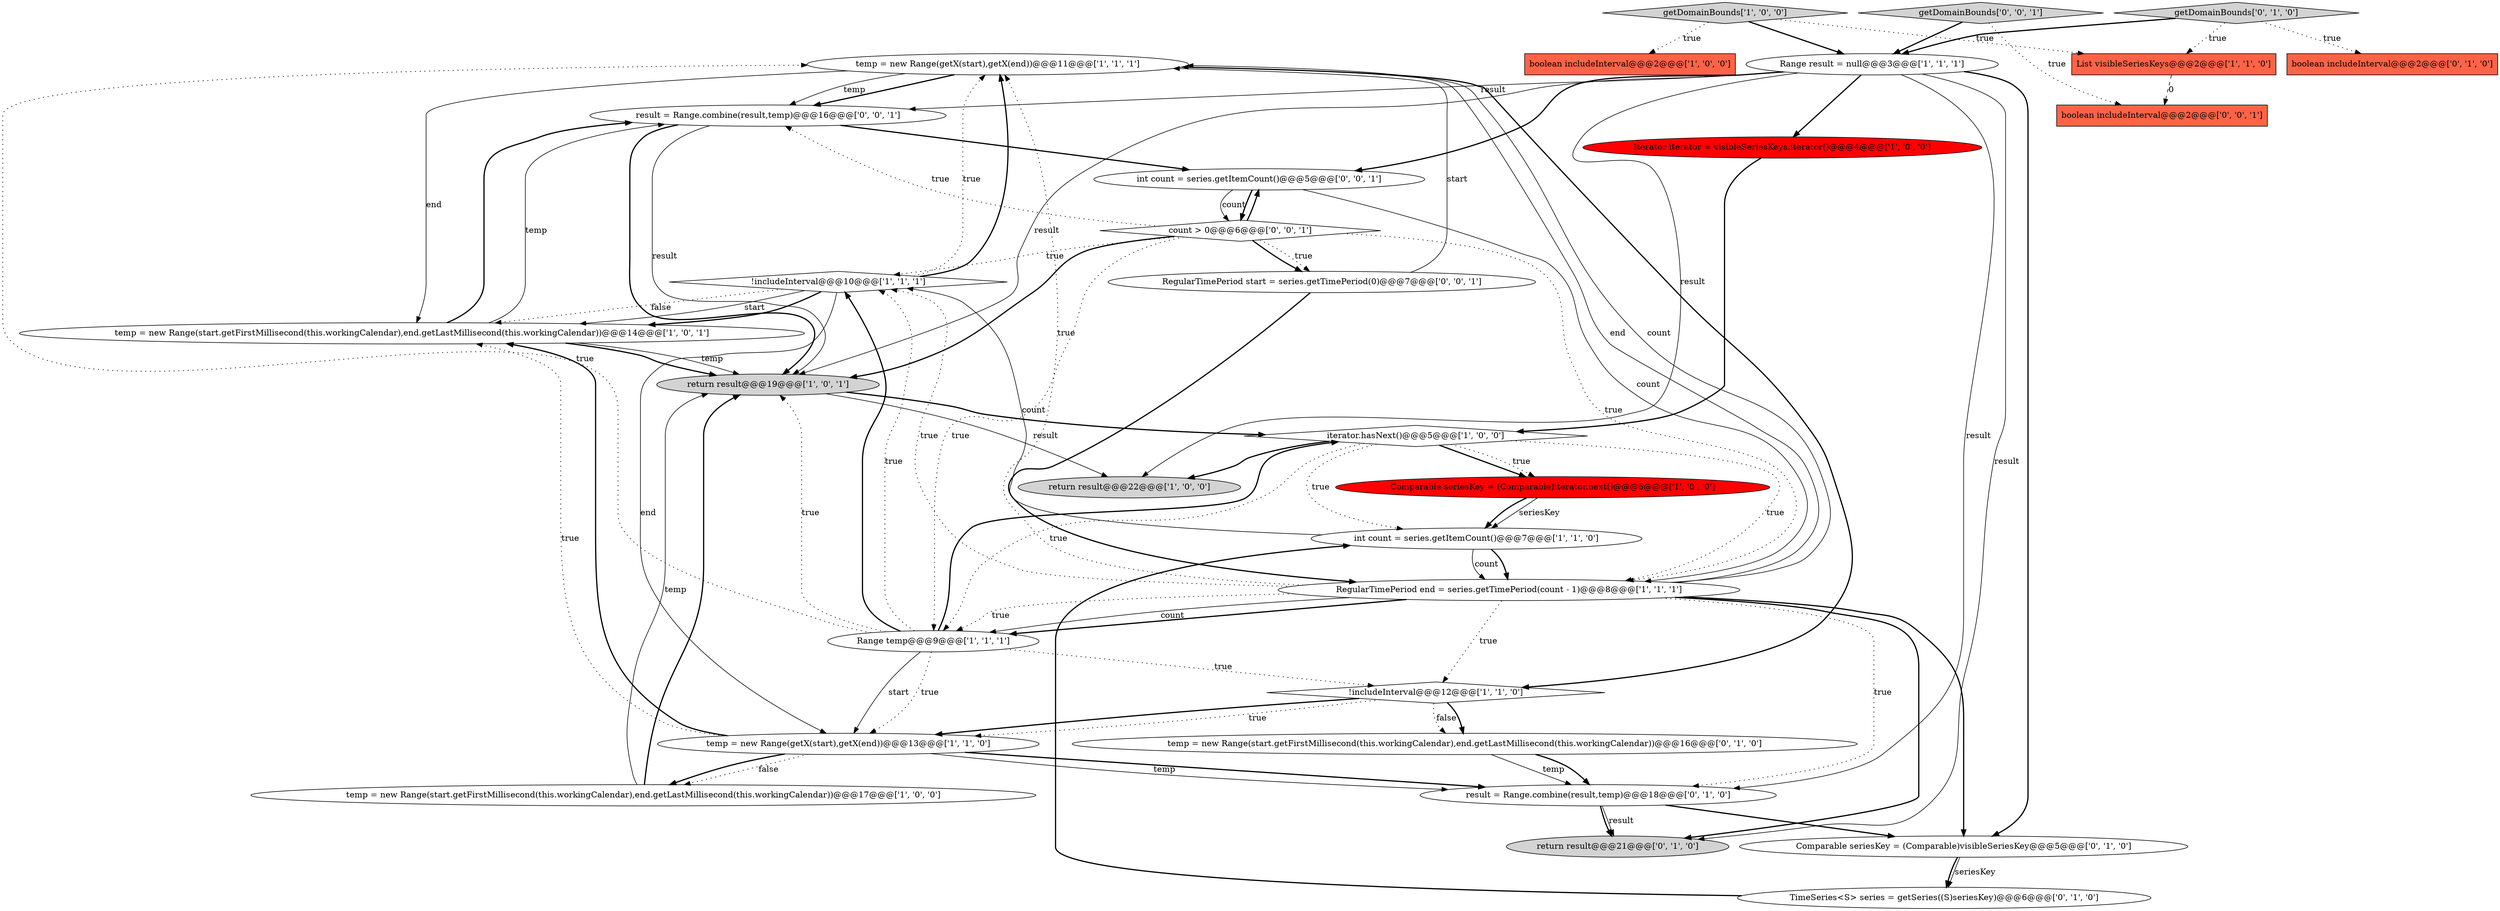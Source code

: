 digraph {
13 [style = filled, label = "temp = new Range(getX(start),getX(end))@@@11@@@['1', '1', '1']", fillcolor = white, shape = ellipse image = "AAA0AAABBB1BBB"];
24 [style = filled, label = "return result@@@21@@@['0', '1', '0']", fillcolor = lightgray, shape = ellipse image = "AAA0AAABBB2BBB"];
9 [style = filled, label = "boolean includeInterval@@@2@@@['1', '0', '0']", fillcolor = tomato, shape = box image = "AAA0AAABBB1BBB"];
2 [style = filled, label = "!includeInterval@@@10@@@['1', '1', '1']", fillcolor = white, shape = diamond image = "AAA0AAABBB1BBB"];
7 [style = filled, label = "Comparable seriesKey = (Comparable)iterator.next()@@@6@@@['1', '0', '0']", fillcolor = red, shape = ellipse image = "AAA1AAABBB1BBB"];
25 [style = filled, label = "int count = series.getItemCount()@@@5@@@['0', '0', '1']", fillcolor = white, shape = ellipse image = "AAA0AAABBB3BBB"];
22 [style = filled, label = "Comparable seriesKey = (Comparable)visibleSeriesKey@@@5@@@['0', '1', '0']", fillcolor = white, shape = ellipse image = "AAA0AAABBB2BBB"];
28 [style = filled, label = "boolean includeInterval@@@2@@@['0', '0', '1']", fillcolor = tomato, shape = box image = "AAA0AAABBB3BBB"];
15 [style = filled, label = "temp = new Range(start.getFirstMillisecond(this.workingCalendar),end.getLastMillisecond(this.workingCalendar))@@@17@@@['1', '0', '0']", fillcolor = white, shape = ellipse image = "AAA0AAABBB1BBB"];
0 [style = filled, label = "Range result = null@@@3@@@['1', '1', '1']", fillcolor = white, shape = ellipse image = "AAA0AAABBB1BBB"];
3 [style = filled, label = "return result@@@19@@@['1', '0', '1']", fillcolor = lightgray, shape = ellipse image = "AAA0AAABBB1BBB"];
16 [style = filled, label = "List visibleSeriesKeys@@@2@@@['1', '1', '0']", fillcolor = tomato, shape = box image = "AAA0AAABBB1BBB"];
8 [style = filled, label = "temp = new Range(getX(start),getX(end))@@@13@@@['1', '1', '0']", fillcolor = white, shape = ellipse image = "AAA0AAABBB1BBB"];
30 [style = filled, label = "result = Range.combine(result,temp)@@@16@@@['0', '0', '1']", fillcolor = white, shape = ellipse image = "AAA0AAABBB3BBB"];
4 [style = filled, label = "return result@@@22@@@['1', '0', '0']", fillcolor = lightgray, shape = ellipse image = "AAA0AAABBB1BBB"];
29 [style = filled, label = "RegularTimePeriod start = series.getTimePeriod(0)@@@7@@@['0', '0', '1']", fillcolor = white, shape = ellipse image = "AAA0AAABBB3BBB"];
5 [style = filled, label = "int count = series.getItemCount()@@@7@@@['1', '1', '0']", fillcolor = white, shape = ellipse image = "AAA0AAABBB1BBB"];
17 [style = filled, label = "temp = new Range(start.getFirstMillisecond(this.workingCalendar),end.getLastMillisecond(this.workingCalendar))@@@14@@@['1', '0', '1']", fillcolor = white, shape = ellipse image = "AAA0AAABBB1BBB"];
20 [style = filled, label = "result = Range.combine(result,temp)@@@18@@@['0', '1', '0']", fillcolor = white, shape = ellipse image = "AAA0AAABBB2BBB"];
14 [style = filled, label = "Range temp@@@9@@@['1', '1', '1']", fillcolor = white, shape = ellipse image = "AAA0AAABBB1BBB"];
6 [style = filled, label = "getDomainBounds['1', '0', '0']", fillcolor = lightgray, shape = diamond image = "AAA0AAABBB1BBB"];
19 [style = filled, label = "temp = new Range(start.getFirstMillisecond(this.workingCalendar),end.getLastMillisecond(this.workingCalendar))@@@16@@@['0', '1', '0']", fillcolor = white, shape = ellipse image = "AAA0AAABBB2BBB"];
21 [style = filled, label = "TimeSeries<S> series = getSeries((S)seriesKey)@@@6@@@['0', '1', '0']", fillcolor = white, shape = ellipse image = "AAA0AAABBB2BBB"];
23 [style = filled, label = "getDomainBounds['0', '1', '0']", fillcolor = lightgray, shape = diamond image = "AAA0AAABBB2BBB"];
27 [style = filled, label = "count > 0@@@6@@@['0', '0', '1']", fillcolor = white, shape = diamond image = "AAA0AAABBB3BBB"];
18 [style = filled, label = "boolean includeInterval@@@2@@@['0', '1', '0']", fillcolor = tomato, shape = box image = "AAA0AAABBB2BBB"];
12 [style = filled, label = "!includeInterval@@@12@@@['1', '1', '0']", fillcolor = white, shape = diamond image = "AAA0AAABBB1BBB"];
1 [style = filled, label = "Iterator iterator = visibleSeriesKeys.iterator()@@@4@@@['1', '0', '0']", fillcolor = red, shape = ellipse image = "AAA1AAABBB1BBB"];
10 [style = filled, label = "iterator.hasNext()@@@5@@@['1', '0', '0']", fillcolor = white, shape = diamond image = "AAA0AAABBB1BBB"];
11 [style = filled, label = "RegularTimePeriod end = series.getTimePeriod(count - 1)@@@8@@@['1', '1', '1']", fillcolor = white, shape = ellipse image = "AAA0AAABBB1BBB"];
26 [style = filled, label = "getDomainBounds['0', '0', '1']", fillcolor = lightgray, shape = diamond image = "AAA0AAABBB3BBB"];
27->14 [style = dotted, label="true"];
11->14 [style = bold, label=""];
12->8 [style = dotted, label="true"];
11->12 [style = dotted, label="true"];
27->2 [style = dotted, label="true"];
11->2 [style = dotted, label="true"];
8->20 [style = bold, label=""];
23->18 [style = dotted, label="true"];
0->25 [style = bold, label=""];
26->28 [style = dotted, label="true"];
19->20 [style = solid, label="temp"];
17->3 [style = solid, label="temp"];
14->3 [style = dotted, label="true"];
0->3 [style = solid, label="result"];
25->27 [style = solid, label="count"];
0->24 [style = solid, label="result"];
22->21 [style = solid, label="seriesKey"];
16->28 [style = dashed, label="0"];
27->25 [style = bold, label=""];
0->30 [style = solid, label="result"];
14->2 [style = dotted, label="true"];
14->12 [style = dotted, label="true"];
19->20 [style = bold, label=""];
8->15 [style = dotted, label="false"];
8->17 [style = dotted, label="true"];
11->14 [style = dotted, label="true"];
14->10 [style = bold, label=""];
13->17 [style = solid, label="end"];
11->13 [style = dotted, label="true"];
0->20 [style = solid, label="result"];
10->7 [style = bold, label=""];
13->30 [style = solid, label="temp"];
20->24 [style = solid, label="result"];
8->17 [style = bold, label=""];
25->27 [style = bold, label=""];
3->10 [style = bold, label=""];
26->0 [style = bold, label=""];
7->5 [style = bold, label=""];
13->12 [style = bold, label=""];
11->13 [style = solid, label="end"];
2->17 [style = solid, label="start"];
27->29 [style = dotted, label="true"];
15->3 [style = solid, label="temp"];
5->11 [style = bold, label=""];
27->29 [style = bold, label=""];
17->30 [style = solid, label="temp"];
3->4 [style = solid, label="result"];
29->11 [style = bold, label=""];
5->2 [style = solid, label="count"];
2->17 [style = bold, label=""];
23->16 [style = dotted, label="true"];
8->15 [style = bold, label=""];
11->13 [style = solid, label="count"];
29->13 [style = solid, label="start"];
15->3 [style = bold, label=""];
11->24 [style = bold, label=""];
23->0 [style = bold, label=""];
21->5 [style = bold, label=""];
11->20 [style = dotted, label="true"];
30->3 [style = bold, label=""];
10->11 [style = dotted, label="true"];
6->9 [style = dotted, label="true"];
12->8 [style = bold, label=""];
0->1 [style = bold, label=""];
14->8 [style = solid, label="start"];
30->3 [style = solid, label="result"];
14->8 [style = dotted, label="true"];
17->3 [style = bold, label=""];
11->22 [style = bold, label=""];
14->2 [style = bold, label=""];
2->17 [style = dotted, label="false"];
12->19 [style = dotted, label="false"];
27->3 [style = bold, label=""];
22->21 [style = bold, label=""];
30->25 [style = bold, label=""];
17->30 [style = bold, label=""];
6->0 [style = bold, label=""];
13->30 [style = bold, label=""];
10->5 [style = dotted, label="true"];
14->13 [style = dotted, label="true"];
27->11 [style = dotted, label="true"];
20->22 [style = bold, label=""];
2->13 [style = bold, label=""];
10->14 [style = dotted, label="true"];
27->30 [style = dotted, label="true"];
7->5 [style = solid, label="seriesKey"];
2->8 [style = solid, label="end"];
25->11 [style = solid, label="count"];
5->11 [style = solid, label="count"];
8->20 [style = solid, label="temp"];
0->22 [style = bold, label=""];
10->4 [style = bold, label=""];
11->14 [style = solid, label="count"];
0->4 [style = solid, label="result"];
12->19 [style = bold, label=""];
20->24 [style = bold, label=""];
1->10 [style = bold, label=""];
10->7 [style = dotted, label="true"];
2->13 [style = dotted, label="true"];
6->16 [style = dotted, label="true"];
}
